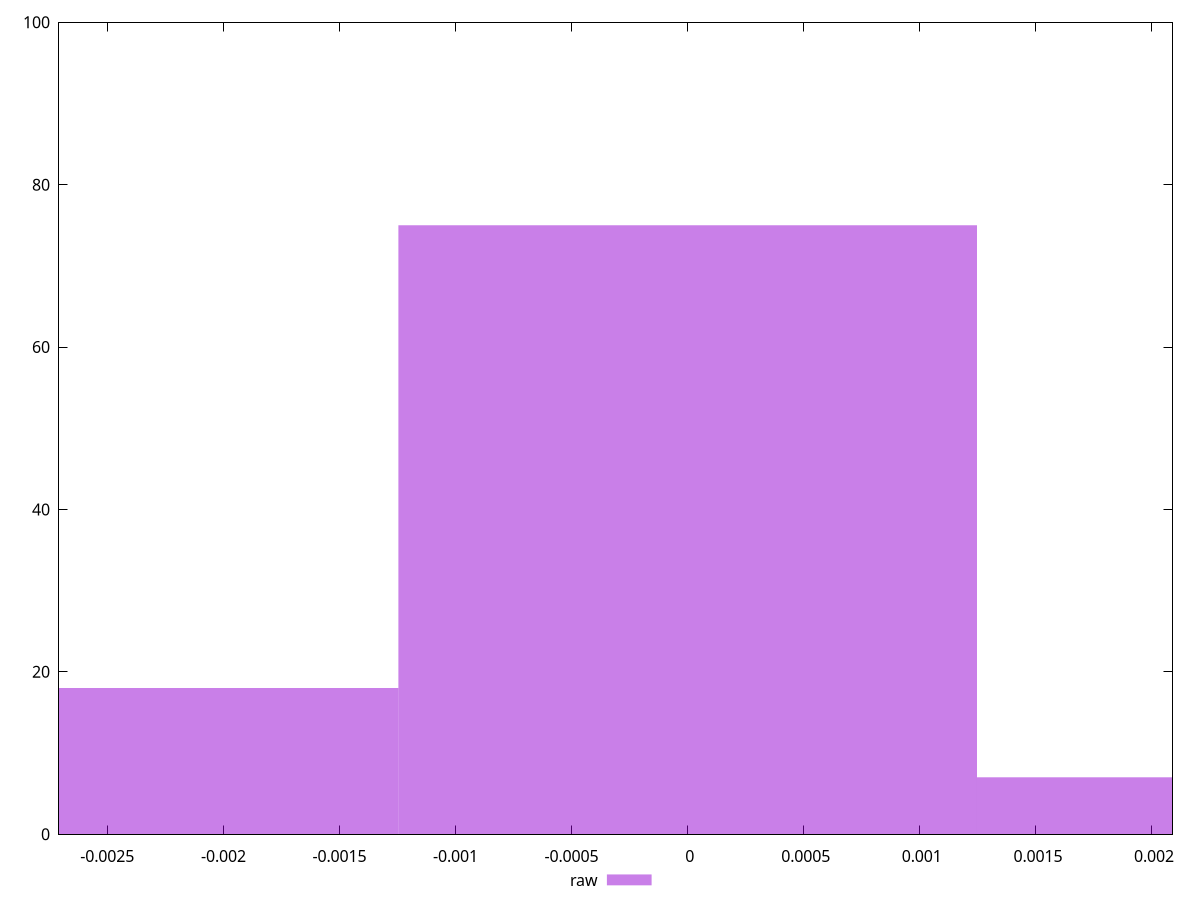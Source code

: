 reset

$raw <<EOF
0 75
-0.0024924158230623136 18
0.0024924158230623136 7
EOF

set key outside below
set boxwidth 0.0024924158230623136
set xrange [-0.002708217368181387:0.0020883833414683177]
set yrange [0:100]
set trange [0:100]
set style fill transparent solid 0.5 noborder
set terminal svg size 640, 490 enhanced background rgb 'white'
set output "report_00017_2021-02-10T15-08-03.406Z/meta/pScore-difference/samples/pages+cached+noadtech+nomedia/raw/histogram.svg"

plot $raw title "raw" with boxes

reset
